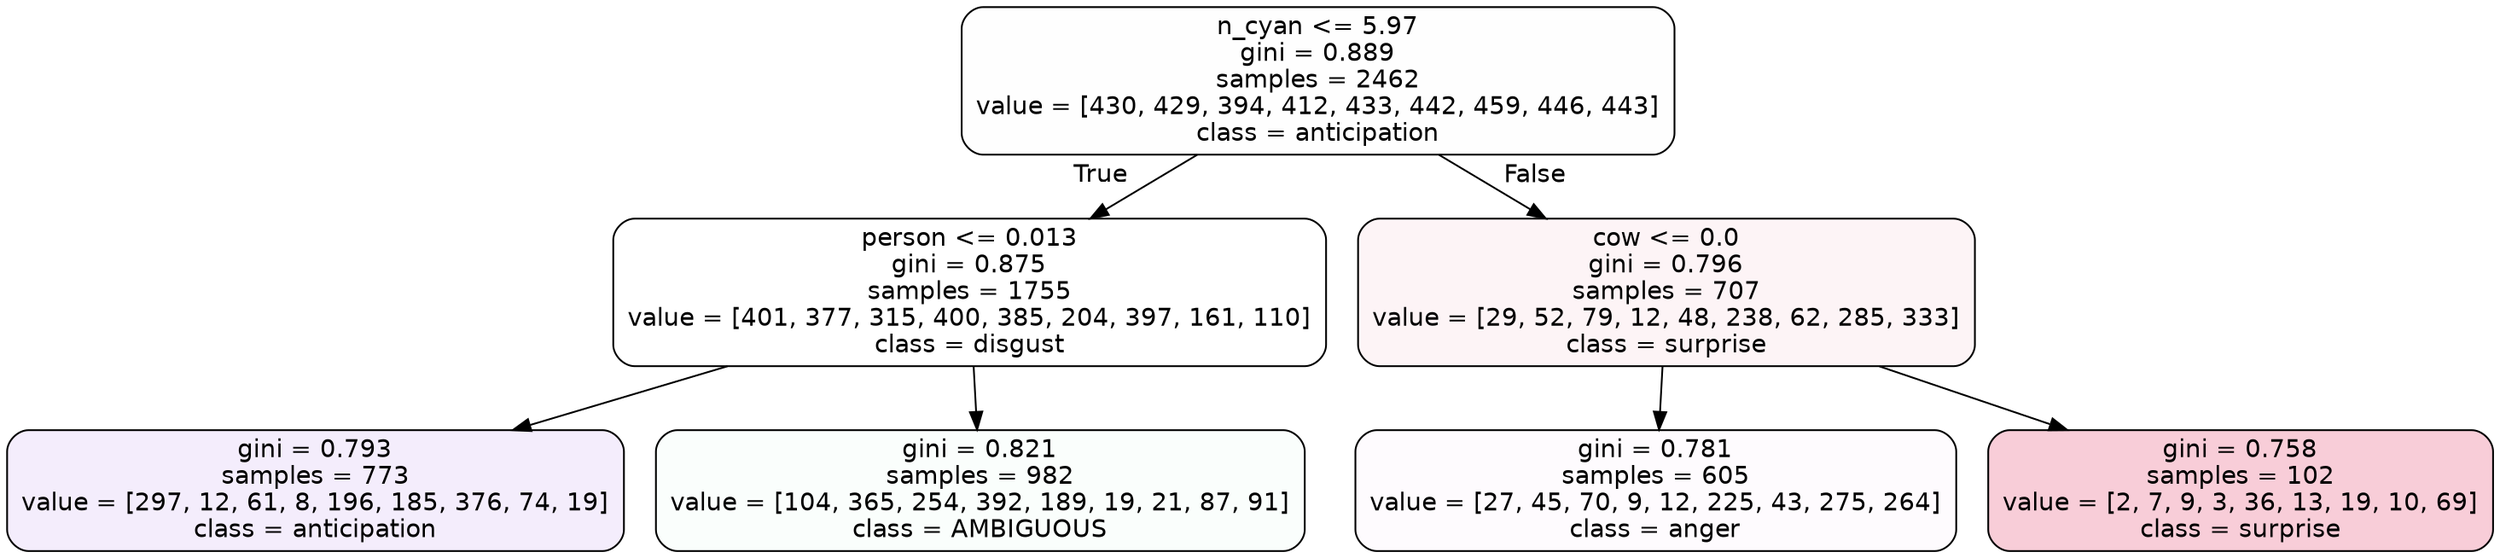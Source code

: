 digraph Tree {
node [shape=box, style="filled, rounded", color="black", fontname=helvetica] ;
edge [fontname=helvetica] ;
0 [label="n_cyan <= 5.97\ngini = 0.889\nsamples = 2462\nvalue = [430, 429, 394, 412, 433, 442, 459, 446, 443]\nclass = anticipation", fillcolor="#8139e501"] ;
1 [label="person <= 0.013\ngini = 0.875\nsamples = 1755\nvalue = [401, 377, 315, 400, 385, 204, 397, 161, 110]\nclass = disgust", fillcolor="#e5813900"] ;
0 -> 1 [labeldistance=2.5, labelangle=45, headlabel="True"] ;
2 [label="gini = 0.793\nsamples = 773\nvalue = [297, 12, 61, 8, 196, 185, 376, 74, 19]\nclass = anticipation", fillcolor="#8139e516"] ;
1 -> 2 ;
3 [label="gini = 0.821\nsamples = 982\nvalue = [104, 365, 254, 392, 189, 19, 21, 87, 91]\nclass = AMBIGUOUS", fillcolor="#39e58106"] ;
1 -> 3 ;
4 [label="cow <= 0.0\ngini = 0.796\nsamples = 707\nvalue = [29, 52, 79, 12, 48, 238, 62, 285, 333]\nclass = surprise", fillcolor="#e539640e"] ;
0 -> 4 [labeldistance=2.5, labelangle=-45, headlabel="False"] ;
5 [label="gini = 0.781\nsamples = 605\nvalue = [27, 45, 70, 9, 12, 225, 43, 275, 264]\nclass = anger", fillcolor="#e539d704"] ;
4 -> 5 ;
6 [label="gini = 0.758\nsamples = 102\nvalue = [2, 7, 9, 3, 36, 13, 19, 10, 69]\nclass = surprise", fillcolor="#e5396440"] ;
4 -> 6 ;
}